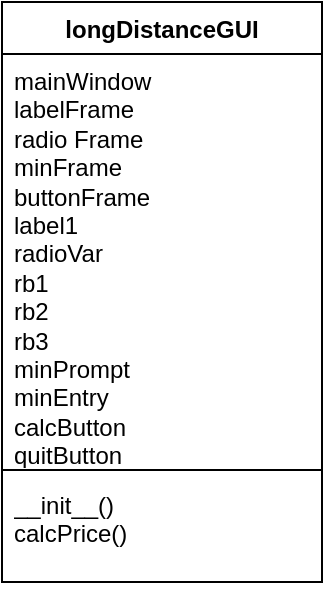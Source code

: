 <mxfile version="22.1.3" type="device">
  <diagram name="Page-1" id="APt-hT_LihUbMdc_tz-h">
    <mxGraphModel dx="281" dy="565" grid="1" gridSize="10" guides="1" tooltips="1" connect="1" arrows="1" fold="1" page="1" pageScale="1" pageWidth="850" pageHeight="1100" math="0" shadow="0">
      <root>
        <mxCell id="0" />
        <mxCell id="1" parent="0" />
        <mxCell id="a-1cp_cyrWSHH50oJp6S-1" value="longDistanceGUI" style="swimlane;fontStyle=1;align=center;verticalAlign=top;childLayout=stackLayout;horizontal=1;startSize=26;horizontalStack=0;resizeParent=1;resizeParentMax=0;resizeLast=0;collapsible=1;marginBottom=0;whiteSpace=wrap;html=1;" vertex="1" parent="1">
          <mxGeometry x="340" y="250" width="160" height="290" as="geometry" />
        </mxCell>
        <mxCell id="a-1cp_cyrWSHH50oJp6S-2" value="mainWindow&lt;br&gt;labelFrame&lt;br&gt;radio Frame&lt;br&gt;minFrame&lt;br&gt;buttonFrame&lt;br&gt;label1&lt;br&gt;radioVar&lt;br&gt;rb1&lt;br&gt;rb2&lt;br&gt;rb3&lt;br&gt;minPrompt&lt;br&gt;minEntry&lt;br&gt;calcButton&lt;br&gt;quitButton" style="text;strokeColor=none;fillColor=none;align=left;verticalAlign=top;spacingLeft=4;spacingRight=4;overflow=hidden;rotatable=0;points=[[0,0.5],[1,0.5]];portConstraint=eastwest;whiteSpace=wrap;html=1;" vertex="1" parent="a-1cp_cyrWSHH50oJp6S-1">
          <mxGeometry y="26" width="160" height="204" as="geometry" />
        </mxCell>
        <mxCell id="a-1cp_cyrWSHH50oJp6S-3" value="" style="line;strokeWidth=1;fillColor=none;align=left;verticalAlign=middle;spacingTop=-1;spacingLeft=3;spacingRight=3;rotatable=0;labelPosition=right;points=[];portConstraint=eastwest;strokeColor=inherit;" vertex="1" parent="a-1cp_cyrWSHH50oJp6S-1">
          <mxGeometry y="230" width="160" height="8" as="geometry" />
        </mxCell>
        <mxCell id="a-1cp_cyrWSHH50oJp6S-4" value="__init__()&lt;br&gt;calcPrice()" style="text;strokeColor=none;fillColor=none;align=left;verticalAlign=top;spacingLeft=4;spacingRight=4;overflow=hidden;rotatable=0;points=[[0,0.5],[1,0.5]];portConstraint=eastwest;whiteSpace=wrap;html=1;" vertex="1" parent="a-1cp_cyrWSHH50oJp6S-1">
          <mxGeometry y="238" width="160" height="52" as="geometry" />
        </mxCell>
      </root>
    </mxGraphModel>
  </diagram>
</mxfile>
